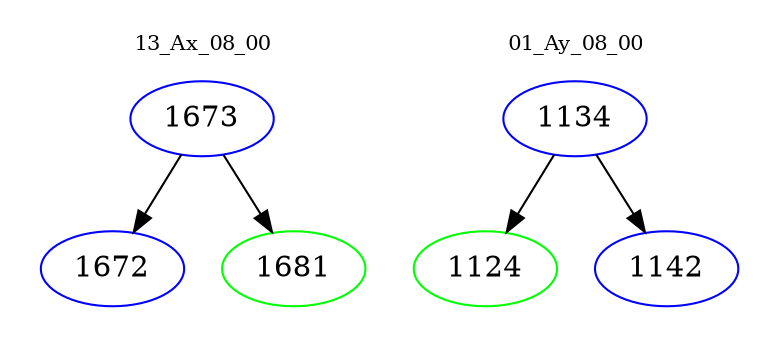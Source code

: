 digraph{
subgraph cluster_0 {
color = white
label = "13_Ax_08_00";
fontsize=10;
T0_1673 [label="1673", color="blue"]
T0_1673 -> T0_1672 [color="black"]
T0_1672 [label="1672", color="blue"]
T0_1673 -> T0_1681 [color="black"]
T0_1681 [label="1681", color="green"]
}
subgraph cluster_1 {
color = white
label = "01_Ay_08_00";
fontsize=10;
T1_1134 [label="1134", color="blue"]
T1_1134 -> T1_1124 [color="black"]
T1_1124 [label="1124", color="green"]
T1_1134 -> T1_1142 [color="black"]
T1_1142 [label="1142", color="blue"]
}
}
